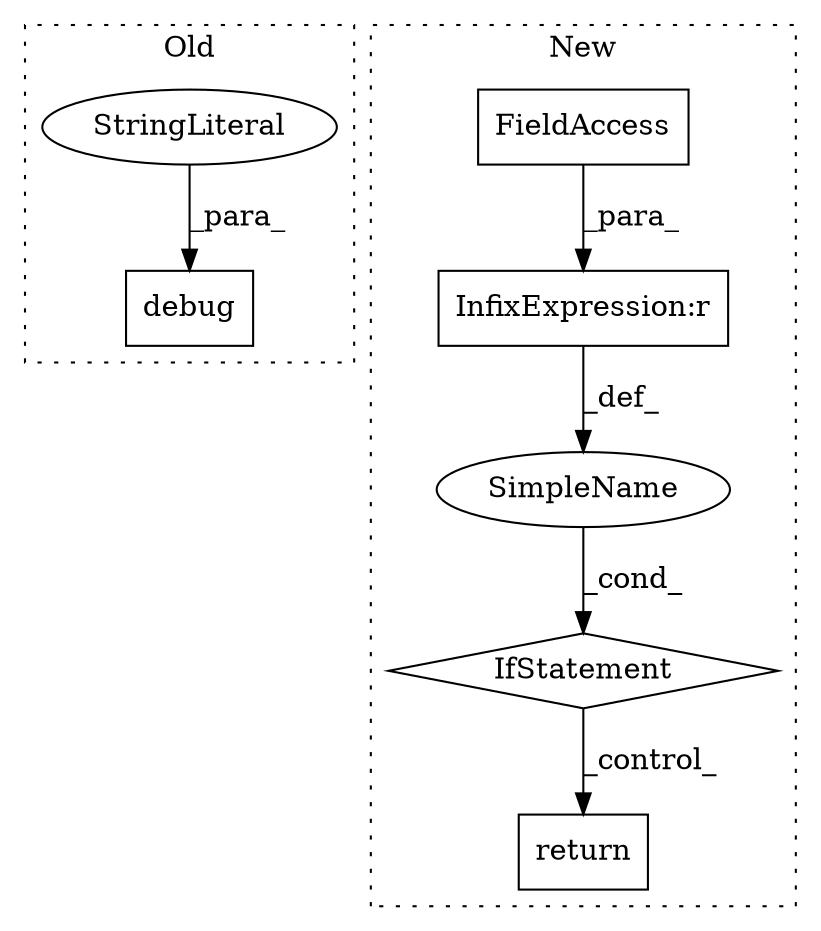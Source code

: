 digraph G {
subgraph cluster0 {
1 [label="debug" a="32" s="6133,6191" l="6,1" shape="box"];
3 [label="StringLiteral" a="45" s="6139" l="40" shape="ellipse"];
label = "Old";
style="dotted";
}
subgraph cluster1 {
2 [label="return" a="41" s="4766" l="7" shape="box"];
4 [label="IfStatement" a="25" s="4581,4636" l="4,2" shape="diamond"];
5 [label="SimpleName" a="42" s="" l="" shape="ellipse"];
6 [label="InfixExpression:r" a="27" s="4606" l="4" shape="box"];
7 [label="FieldAccess" a="22" s="4585" l="21" shape="box"];
label = "New";
style="dotted";
}
3 -> 1 [label="_para_"];
4 -> 2 [label="_control_"];
5 -> 4 [label="_cond_"];
6 -> 5 [label="_def_"];
7 -> 6 [label="_para_"];
}